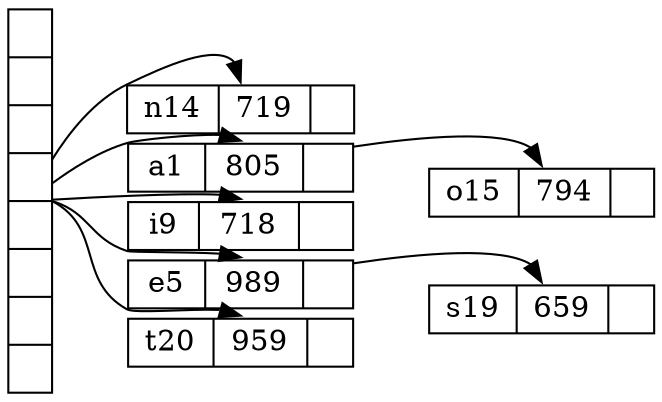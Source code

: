 digraph hash {
nodesep=.05;
rankdir=LR;

node [shape=record,width=.1,height=.1];
 

node0 [label = " | | | | | | | ",height=2.0];
node [width = 1.5];
node1 [label = "{ n14 | 719 | }"];
node2 [label = "{ a1 | 805 | }"];
node3 [label = "{ i9 | 718 | }"];
node4 [label = "{ e5 | 989 | }"];
node5 [label = "{ t20 | 959 | }"] ;
node6 [label = "{ o15 | 794 | }"] ;
node7 [label = "{ s19 | 659 | }"] ;

 
node0:f0 -> node1:n;
node0:f1 -> node2:n;
node0:f2 -> node3:n;
node0:f5 -> node4:n;
node0:f6 -> node5:n;
node2:p -> node6:n;
node4:p -> node7:n;

}